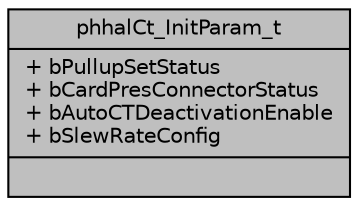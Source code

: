 digraph "phhalCt_InitParam_t"
{
  edge [fontname="Helvetica",fontsize="10",labelfontname="Helvetica",labelfontsize="10"];
  node [fontname="Helvetica",fontsize="10",shape=record];
  Node0 [label="{phhalCt_InitParam_t\n|+ bPullupSetStatus\l+ bCardPresConnectorStatus\l+ bAutoCTDeactivationEnable\l+ bSlewRateConfig\l|}",height=0.2,width=0.4,color="black", fillcolor="grey75", style="filled", fontcolor="black"];
}
